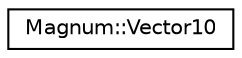 digraph "圖形化之類別階層"
{
  edge [fontname="Helvetica",fontsize="10",labelfontname="Helvetica",labelfontsize="10"];
  node [fontname="Helvetica",fontsize="10",shape=record];
  rankdir="LR";
  Node1 [label="Magnum::Vector10",height=0.2,width=0.4,color="black", fillcolor="white", style="filled",URL="$class_magnum_1_1_vector10.html"];
}
